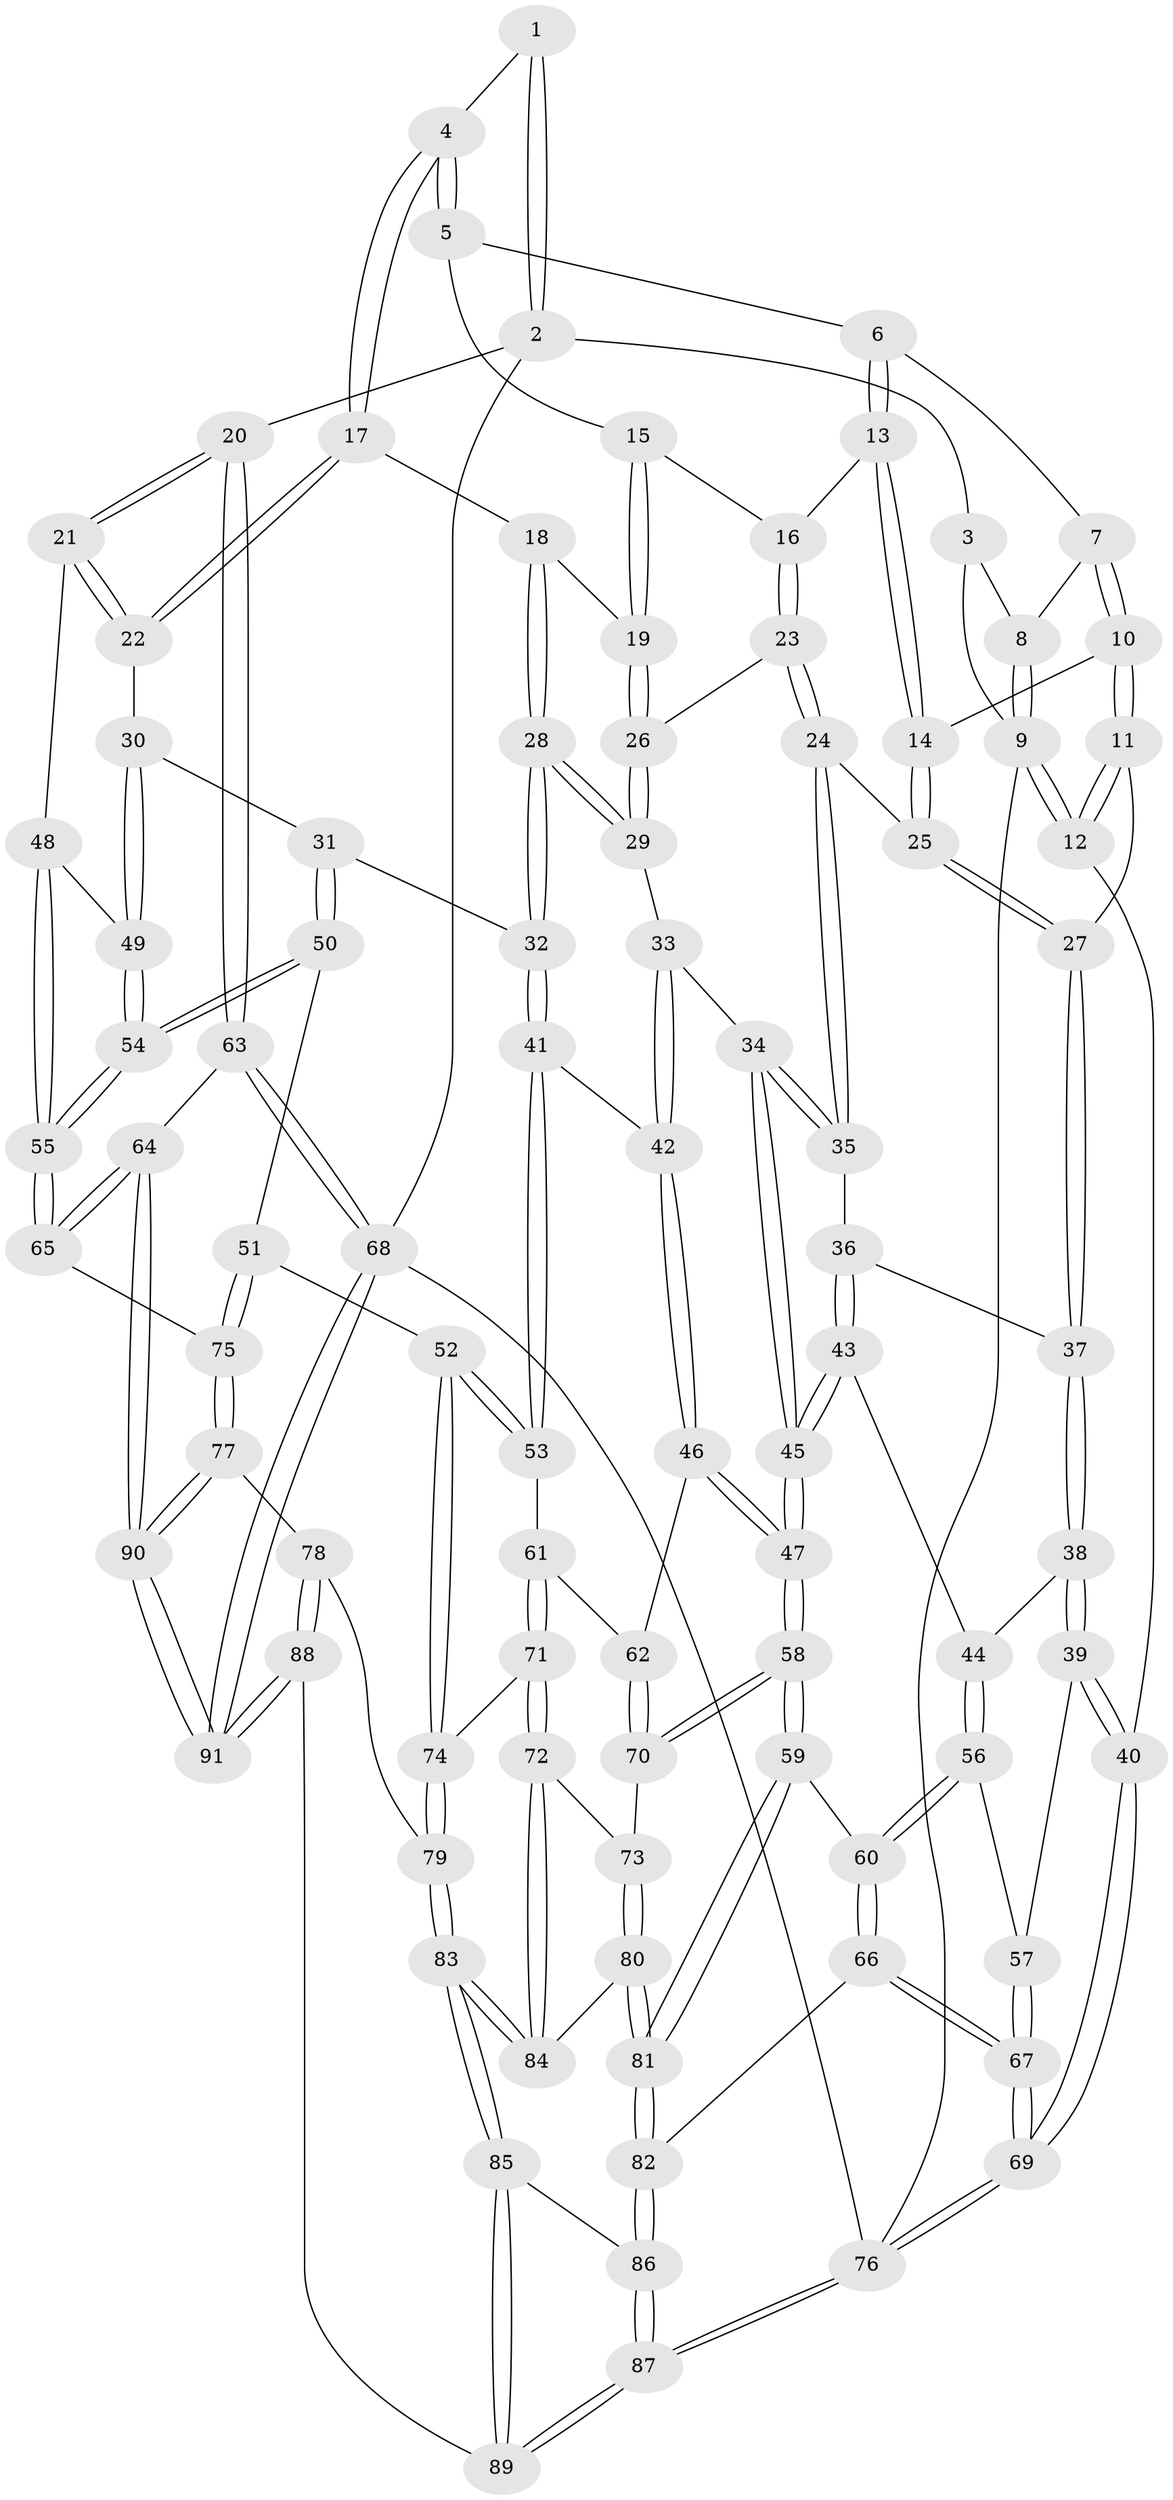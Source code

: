 // coarse degree distribution, {2: 0.015625, 4: 0.359375, 3: 0.625}
// Generated by graph-tools (version 1.1) at 2025/38/03/04/25 23:38:32]
// undirected, 91 vertices, 224 edges
graph export_dot {
  node [color=gray90,style=filled];
  1 [pos="+0.7654890730120423+0"];
  2 [pos="+1+0.2926078371594645"];
  3 [pos="+0.7452382254271108+0"];
  4 [pos="+0.7283297362415013+0.16098475327461986"];
  5 [pos="+0.582052428497642+0.18524924921296163"];
  6 [pos="+0.4591141775834017+0.10366354635385547"];
  7 [pos="+0.3093164215706067+0"];
  8 [pos="+0.30461644365729396+0"];
  9 [pos="+0+0"];
  10 [pos="+0.2431717773709232+0.16739899217433962"];
  11 [pos="+0.1444605737167412+0.26879350769736743"];
  12 [pos="+0+0.2692063172796382"];
  13 [pos="+0.43507615257387555+0.2690601699424547"];
  14 [pos="+0.350373038077486+0.29165949982838413"];
  15 [pos="+0.5784792935237878+0.19474814920306058"];
  16 [pos="+0.45318893474362865+0.2801371530377527"];
  17 [pos="+0.7762941566402287+0.24161303213712793"];
  18 [pos="+0.671648134326641+0.3392962656300052"];
  19 [pos="+0.5637855755843021+0.29003570983798593"];
  20 [pos="+1+0.32450540426559"];
  21 [pos="+1+0.3286735285938825"];
  22 [pos="+0.8759187386706532+0.30331315384692414"];
  23 [pos="+0.5036038080387163+0.3454194275990318"];
  24 [pos="+0.36900539493746964+0.39190520014867936"];
  25 [pos="+0.34887308679553264+0.34601816246680867"];
  26 [pos="+0.5152505940960703+0.3502919041728583"];
  27 [pos="+0.184227255105212+0.378256644292553"];
  28 [pos="+0.6408061467147151+0.41154383309345766"];
  29 [pos="+0.5360398257836253+0.39631510377776097"];
  30 [pos="+0.7502900547288517+0.4907202718353085"];
  31 [pos="+0.7142867830360936+0.5019086274175434"];
  32 [pos="+0.6873200994562919+0.49777163236092087"];
  33 [pos="+0.5342456606105014+0.3998411960018308"];
  34 [pos="+0.379677408457268+0.46726551605908434"];
  35 [pos="+0.36858000533584817+0.39781209842608367"];
  36 [pos="+0.21057942753166045+0.4246710454011069"];
  37 [pos="+0.18427979587986523+0.3820537232034963"];
  38 [pos="+0.06337255163363296+0.4780666665986773"];
  39 [pos="+0+0.48192536214174725"];
  40 [pos="+0+0.4723245749830172"];
  41 [pos="+0.6191587067389606+0.5515991657418226"];
  42 [pos="+0.5195612940634484+0.5247321888419054"];
  43 [pos="+0.22606324147344115+0.4717986004148604"];
  44 [pos="+0.16194612732543978+0.5510114011717303"];
  45 [pos="+0.3691872613021142+0.5380281990474588"];
  46 [pos="+0.45063944037219733+0.5573577027980877"];
  47 [pos="+0.38050870815777765+0.5673562644421235"];
  48 [pos="+1+0.4123118397824559"];
  49 [pos="+0.8395245423201856+0.5462928779909745"];
  50 [pos="+0.7365397034921178+0.5972228378574629"];
  51 [pos="+0.7228033291722301+0.6543811890735047"];
  52 [pos="+0.6652331802721919+0.6716625815215165"];
  53 [pos="+0.6187847342826814+0.5591749458892871"];
  54 [pos="+0.8598732462194538+0.6307664190268241"];
  55 [pos="+0.8670324624976062+0.6442550675046168"];
  56 [pos="+0.16293977679466717+0.5649369144940203"];
  57 [pos="+0.10793364451657479+0.6109684039552248"];
  58 [pos="+0.3644995242176521+0.6106174165088515"];
  59 [pos="+0.348651385931011+0.6257251603722161"];
  60 [pos="+0.225937554885841+0.6215406875532733"];
  61 [pos="+0.5535998096763161+0.6523759375221037"];
  62 [pos="+0.5427280000277699+0.6437141322514307"];
  63 [pos="+1+0.7764589725684412"];
  64 [pos="+1+0.7781381242144145"];
  65 [pos="+0.9048263712104953+0.761158621046258"];
  66 [pos="+0.12931739256947453+0.7579302003314388"];
  67 [pos="+0.06670381957273956+0.7695499083216971"];
  68 [pos="+1+1"];
  69 [pos="+0+0.9473877256996539"];
  70 [pos="+0.4243421068089987+0.6624101715362943"];
  71 [pos="+0.5583861896305709+0.7099634589706448"];
  72 [pos="+0.5369390347141814+0.724812193269544"];
  73 [pos="+0.4340577784284715+0.6715643718557877"];
  74 [pos="+0.6395953856633173+0.7173337581644428"];
  75 [pos="+0.8924079583765657+0.7656737017234275"];
  76 [pos="+0+1"];
  77 [pos="+0.8540463447253752+0.7928926422007192"];
  78 [pos="+0.7646925141646032+0.8245500309717916"];
  79 [pos="+0.6923078454935648+0.8109652450587483"];
  80 [pos="+0.4430726407666138+0.7859178750878771"];
  81 [pos="+0.3092573128620871+0.7857917856885893"];
  82 [pos="+0.30167296833774665+0.7962747406967386"];
  83 [pos="+0.5367948472733676+0.9158452963058843"];
  84 [pos="+0.5076491317740316+0.8129671181914956"];
  85 [pos="+0.5321908618801388+0.9301175199227892"];
  86 [pos="+0.30849032132245313+0.8511261133178956"];
  87 [pos="+0.12212062380096077+1"];
  88 [pos="+0.675096219727279+1"];
  89 [pos="+0.551495318071457+1"];
  90 [pos="+0.8370259474993194+1"];
  91 [pos="+0.7783682748789379+1"];
  1 -- 2;
  1 -- 2;
  1 -- 4;
  2 -- 3;
  2 -- 20;
  2 -- 68;
  3 -- 8;
  3 -- 9;
  4 -- 5;
  4 -- 5;
  4 -- 17;
  4 -- 17;
  5 -- 6;
  5 -- 15;
  6 -- 7;
  6 -- 13;
  6 -- 13;
  7 -- 8;
  7 -- 10;
  7 -- 10;
  8 -- 9;
  8 -- 9;
  9 -- 12;
  9 -- 12;
  9 -- 76;
  10 -- 11;
  10 -- 11;
  10 -- 14;
  11 -- 12;
  11 -- 12;
  11 -- 27;
  12 -- 40;
  13 -- 14;
  13 -- 14;
  13 -- 16;
  14 -- 25;
  14 -- 25;
  15 -- 16;
  15 -- 19;
  15 -- 19;
  16 -- 23;
  16 -- 23;
  17 -- 18;
  17 -- 22;
  17 -- 22;
  18 -- 19;
  18 -- 28;
  18 -- 28;
  19 -- 26;
  19 -- 26;
  20 -- 21;
  20 -- 21;
  20 -- 63;
  20 -- 63;
  21 -- 22;
  21 -- 22;
  21 -- 48;
  22 -- 30;
  23 -- 24;
  23 -- 24;
  23 -- 26;
  24 -- 25;
  24 -- 35;
  24 -- 35;
  25 -- 27;
  25 -- 27;
  26 -- 29;
  26 -- 29;
  27 -- 37;
  27 -- 37;
  28 -- 29;
  28 -- 29;
  28 -- 32;
  28 -- 32;
  29 -- 33;
  30 -- 31;
  30 -- 49;
  30 -- 49;
  31 -- 32;
  31 -- 50;
  31 -- 50;
  32 -- 41;
  32 -- 41;
  33 -- 34;
  33 -- 42;
  33 -- 42;
  34 -- 35;
  34 -- 35;
  34 -- 45;
  34 -- 45;
  35 -- 36;
  36 -- 37;
  36 -- 43;
  36 -- 43;
  37 -- 38;
  37 -- 38;
  38 -- 39;
  38 -- 39;
  38 -- 44;
  39 -- 40;
  39 -- 40;
  39 -- 57;
  40 -- 69;
  40 -- 69;
  41 -- 42;
  41 -- 53;
  41 -- 53;
  42 -- 46;
  42 -- 46;
  43 -- 44;
  43 -- 45;
  43 -- 45;
  44 -- 56;
  44 -- 56;
  45 -- 47;
  45 -- 47;
  46 -- 47;
  46 -- 47;
  46 -- 62;
  47 -- 58;
  47 -- 58;
  48 -- 49;
  48 -- 55;
  48 -- 55;
  49 -- 54;
  49 -- 54;
  50 -- 51;
  50 -- 54;
  50 -- 54;
  51 -- 52;
  51 -- 75;
  51 -- 75;
  52 -- 53;
  52 -- 53;
  52 -- 74;
  52 -- 74;
  53 -- 61;
  54 -- 55;
  54 -- 55;
  55 -- 65;
  55 -- 65;
  56 -- 57;
  56 -- 60;
  56 -- 60;
  57 -- 67;
  57 -- 67;
  58 -- 59;
  58 -- 59;
  58 -- 70;
  58 -- 70;
  59 -- 60;
  59 -- 81;
  59 -- 81;
  60 -- 66;
  60 -- 66;
  61 -- 62;
  61 -- 71;
  61 -- 71;
  62 -- 70;
  62 -- 70;
  63 -- 64;
  63 -- 68;
  63 -- 68;
  64 -- 65;
  64 -- 65;
  64 -- 90;
  64 -- 90;
  65 -- 75;
  66 -- 67;
  66 -- 67;
  66 -- 82;
  67 -- 69;
  67 -- 69;
  68 -- 91;
  68 -- 91;
  68 -- 76;
  69 -- 76;
  69 -- 76;
  70 -- 73;
  71 -- 72;
  71 -- 72;
  71 -- 74;
  72 -- 73;
  72 -- 84;
  72 -- 84;
  73 -- 80;
  73 -- 80;
  74 -- 79;
  74 -- 79;
  75 -- 77;
  75 -- 77;
  76 -- 87;
  76 -- 87;
  77 -- 78;
  77 -- 90;
  77 -- 90;
  78 -- 79;
  78 -- 88;
  78 -- 88;
  79 -- 83;
  79 -- 83;
  80 -- 81;
  80 -- 81;
  80 -- 84;
  81 -- 82;
  81 -- 82;
  82 -- 86;
  82 -- 86;
  83 -- 84;
  83 -- 84;
  83 -- 85;
  83 -- 85;
  85 -- 86;
  85 -- 89;
  85 -- 89;
  86 -- 87;
  86 -- 87;
  87 -- 89;
  87 -- 89;
  88 -- 89;
  88 -- 91;
  88 -- 91;
  90 -- 91;
  90 -- 91;
}
